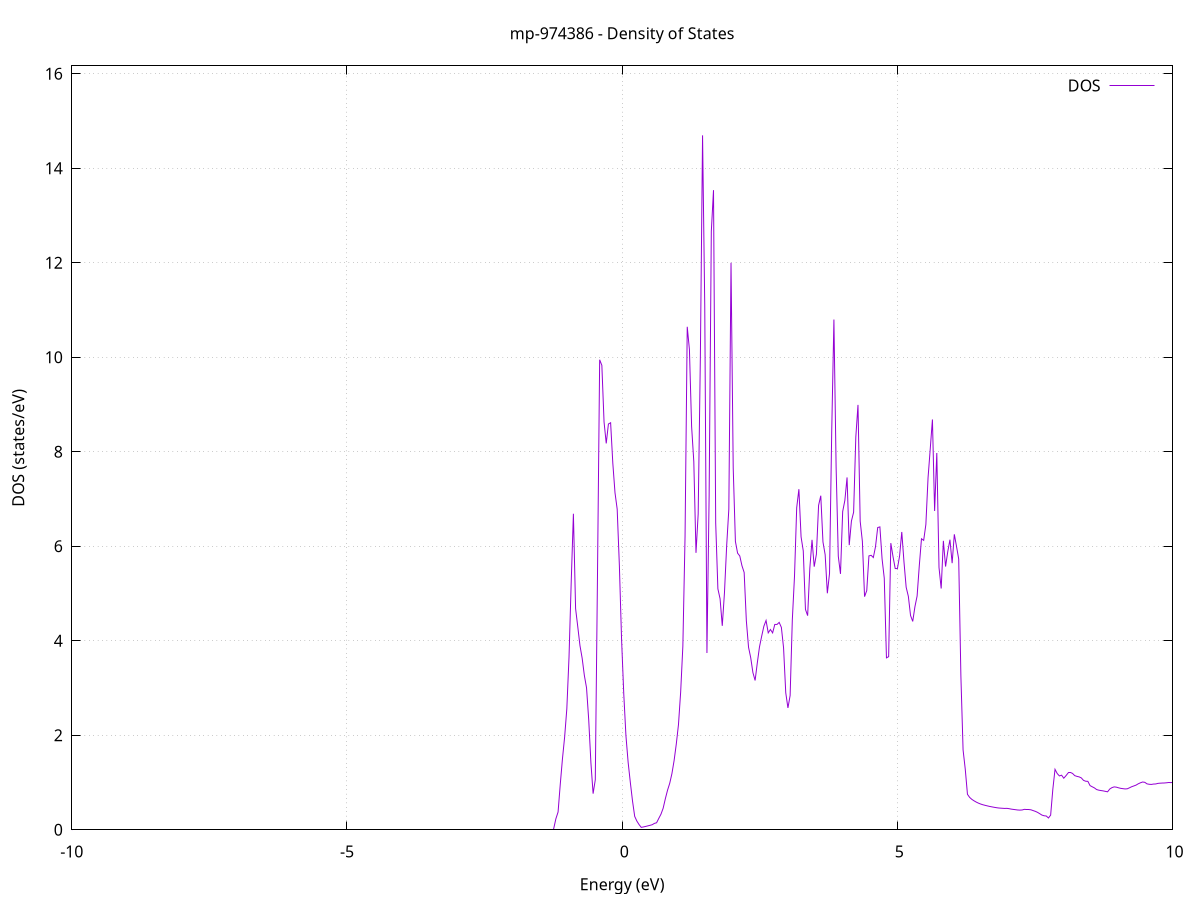set title 'mp-974386 - Density of States'
set xlabel 'Energy (eV)'
set ylabel 'DOS (states/eV)'
set grid
set xrange [-10:10]
set yrange [0:16.167]
set xzeroaxis lt -1
set terminal png size 800,600
set output 'mp-974386_dos_gnuplot.png'
plot '-' using 1:2 with lines title 'DOS'
-44.920500 0.000000
-44.880700 0.000000
-44.840900 0.000000
-44.801100 0.000000
-44.761300 0.000000
-44.721600 0.000000
-44.681800 0.000000
-44.642000 0.000000
-44.602200 0.000000
-44.562500 0.000000
-44.522700 0.000000
-44.482900 0.000000
-44.443100 0.000000
-44.403300 0.000000
-44.363600 0.000000
-44.323800 0.000000
-44.284000 0.000000
-44.244200 0.000000
-44.204400 0.000000
-44.164700 0.000000
-44.124900 0.000000
-44.085100 0.000000
-44.045300 0.000000
-44.005600 0.000000
-43.965800 0.000000
-43.926000 0.000000
-43.886200 0.000000
-43.846400 0.000000
-43.806700 0.000000
-43.766900 0.000000
-43.727100 0.000000
-43.687300 0.000000
-43.647500 0.000000
-43.607800 0.000000
-43.568000 0.000000
-43.528200 0.000000
-43.488400 0.000000
-43.448700 0.000000
-43.408900 0.000000
-43.369100 0.000000
-43.329300 0.000000
-43.289500 0.000000
-43.249800 0.000000
-43.210000 0.000000
-43.170200 0.000000
-43.130400 0.000000
-43.090600 0.000000
-43.050900 0.000000
-43.011100 0.000000
-42.971300 0.000000
-42.931500 0.000000
-42.891800 0.000000
-42.852000 0.000000
-42.812200 0.000000
-42.772400 0.000000
-42.732600 0.000000
-42.692900 0.000000
-42.653100 0.000000
-42.613300 0.000000
-42.573500 0.000000
-42.533800 0.000000
-42.494000 0.000000
-42.454200 0.000000
-42.414400 0.000000
-42.374600 0.000000
-42.334900 0.000000
-42.295100 0.000000
-42.255300 0.000000
-42.215500 0.000000
-42.175700 0.000000
-42.136000 0.000000
-42.096200 0.000000
-42.056400 0.000000
-42.016600 0.000000
-41.976900 0.000000
-41.937100 0.000000
-41.897300 0.000000
-41.857500 0.000000
-41.817700 0.000000
-41.778000 0.000000
-41.738200 0.000000
-41.698400 0.000000
-41.658600 0.000000
-41.618800 0.000000
-41.579100 0.000000
-41.539300 0.000000
-41.499500 0.000000
-41.459700 0.000000
-41.420000 0.000000
-41.380200 0.000000
-41.340400 0.000000
-41.300600 10.242200
-41.260800 17.376400
-41.221100 43.925100
-41.181300 47.151500
-41.141500 17.644000
-41.101700 3.565800
-41.061900 0.000000
-41.022200 0.000000
-40.982400 0.000000
-40.942600 0.000000
-40.902800 5.273400
-40.863100 14.319100
-40.823300 34.829600
-40.783500 27.771200
-40.743700 48.027100
-40.703900 42.790700
-40.664200 47.592200
-40.624400 47.154600
-40.584600 0.000000
-40.544800 0.000000
-40.505100 0.000000
-40.465300 0.000000
-40.425500 0.000000
-40.385700 0.000000
-40.345900 0.000000
-40.306200 0.000000
-40.266400 0.000000
-40.226600 0.000000
-40.186800 0.000000
-40.147000 0.000000
-40.107300 0.000000
-40.067500 0.000000
-40.027700 0.000000
-39.987900 0.000000
-39.948200 0.000000
-39.908400 0.000000
-39.868600 0.000000
-39.828800 0.000000
-39.789000 0.000000
-39.749300 0.000000
-39.709500 0.000000
-39.669700 0.000000
-39.629900 0.000000
-39.590100 0.000000
-39.550400 0.000000
-39.510600 0.000000
-39.470800 0.000000
-39.431000 0.000000
-39.391300 0.000000
-39.351500 0.000000
-39.311700 0.000000
-39.271900 0.000000
-39.232100 0.000000
-39.192400 0.000000
-39.152600 0.000000
-39.112800 0.000000
-39.073000 0.000000
-39.033200 0.000000
-38.993500 0.000000
-38.953700 0.000000
-38.913900 0.000000
-38.874100 0.000000
-38.834400 0.000000
-38.794600 0.000000
-38.754800 0.000000
-38.715000 0.000000
-38.675200 0.000000
-38.635500 0.000000
-38.595700 0.000000
-38.555900 0.000000
-38.516100 0.000000
-38.476400 0.000000
-38.436600 0.000000
-38.396800 0.000000
-38.357000 0.000000
-38.317200 0.000000
-38.277500 0.000000
-38.237700 0.000000
-38.197900 0.000000
-38.158100 0.000000
-38.118300 0.000000
-38.078600 0.000000
-38.038800 0.000000
-37.999000 0.000000
-37.959200 0.000000
-37.919500 0.000000
-37.879700 0.000000
-37.839900 0.000000
-37.800100 0.000000
-37.760300 0.000000
-37.720600 0.000000
-37.680800 0.000000
-37.641000 0.000000
-37.601200 0.000000
-37.561400 0.000000
-37.521700 0.000000
-37.481900 0.000000
-37.442100 0.000000
-37.402300 0.000000
-37.362600 0.000000
-37.322800 0.000000
-37.283000 0.000000
-37.243200 0.000000
-37.203400 0.000000
-37.163700 0.000000
-37.123900 0.000000
-37.084100 0.000000
-37.044300 0.000000
-37.004600 0.000000
-36.964800 0.000000
-36.925000 0.000000
-36.885200 0.000000
-36.845400 0.000000
-36.805700 0.000000
-36.765900 0.000000
-36.726100 0.000000
-36.686300 0.000000
-36.646500 0.000000
-36.606800 0.000000
-36.567000 0.000000
-36.527200 0.000000
-36.487400 0.000000
-36.447700 0.000000
-36.407900 0.000000
-36.368100 0.000000
-36.328300 0.000000
-36.288500 0.000000
-36.248800 0.000000
-36.209000 0.000000
-36.169200 0.000000
-36.129400 0.000000
-36.089600 0.000000
-36.049900 0.000000
-36.010100 0.000000
-35.970300 0.000000
-35.930500 0.000000
-35.890800 0.000000
-35.851000 0.000000
-35.811200 0.000000
-35.771400 0.000000
-35.731600 0.000000
-35.691900 0.000000
-35.652100 0.000000
-35.612300 0.000000
-35.572500 0.000000
-35.532700 0.000000
-35.493000 0.000000
-35.453200 0.000000
-35.413400 0.000000
-35.373600 0.000000
-35.333900 0.000000
-35.294100 0.000000
-35.254300 0.000000
-35.214500 0.000000
-35.174700 0.000000
-35.135000 0.000000
-35.095200 0.000000
-35.055400 0.000000
-35.015600 0.000000
-34.975900 0.000000
-34.936100 0.000000
-34.896300 0.000000
-34.856500 0.000000
-34.816700 0.000000
-34.777000 0.000000
-34.737200 0.000000
-34.697400 0.000000
-34.657600 0.000000
-34.617800 0.000000
-34.578100 0.000000
-34.538300 0.000000
-34.498500 0.000000
-34.458700 0.000000
-34.419000 0.000000
-34.379200 0.000000
-34.339400 0.000000
-34.299600 0.000000
-34.259800 0.000000
-34.220100 0.000000
-34.180300 0.000000
-34.140500 0.000000
-34.100700 0.000000
-34.060900 0.000000
-34.021200 0.000000
-33.981400 0.000000
-33.941600 0.000000
-33.901800 0.000000
-33.862100 0.000000
-33.822300 0.000000
-33.782500 0.000000
-33.742700 0.000000
-33.702900 0.000000
-33.663200 0.000000
-33.623400 0.000000
-33.583600 0.000000
-33.543800 0.000000
-33.504000 0.000000
-33.464300 0.000000
-33.424500 0.000000
-33.384700 0.000000
-33.344900 0.000000
-33.305200 0.000000
-33.265400 0.000000
-33.225600 0.000000
-33.185800 0.000000
-33.146000 0.000000
-33.106300 0.000000
-33.066500 0.000000
-33.026700 0.000000
-32.986900 0.000000
-32.947200 0.000000
-32.907400 0.000000
-32.867600 0.000000
-32.827800 0.000000
-32.788000 0.000000
-32.748300 0.000000
-32.708500 0.000000
-32.668700 0.000000
-32.628900 0.000000
-32.589100 0.000000
-32.549400 0.000000
-32.509600 0.000000
-32.469800 0.000000
-32.430000 0.000000
-32.390300 0.000000
-32.350500 0.000000
-32.310700 0.000000
-32.270900 0.000000
-32.231100 0.000000
-32.191400 0.000000
-32.151600 0.000000
-32.111800 0.000000
-32.072000 0.000000
-32.032200 0.000000
-31.992500 0.000000
-31.952700 0.000000
-31.912900 0.000000
-31.873100 0.000000
-31.833400 0.000000
-31.793600 0.000000
-31.753800 0.000000
-31.714000 0.000000
-31.674200 0.000000
-31.634500 0.000000
-31.594700 0.000000
-31.554900 0.000000
-31.515100 0.000000
-31.475400 0.000000
-31.435600 0.000000
-31.395800 0.000000
-31.356000 0.000000
-31.316200 0.000000
-31.276500 0.000000
-31.236700 0.000000
-31.196900 0.000000
-31.157100 0.000000
-31.117300 0.000000
-31.077600 0.000000
-31.037800 0.000000
-30.998000 0.000000
-30.958200 0.000000
-30.918500 0.000000
-30.878700 0.000000
-30.838900 0.000000
-30.799100 0.000000
-30.759300 0.000000
-30.719600 0.000000
-30.679800 0.000000
-30.640000 0.000000
-30.600200 0.000000
-30.560400 0.000000
-30.520700 0.000000
-30.480900 0.000000
-30.441100 0.000000
-30.401300 0.000000
-30.361600 0.000000
-30.321800 0.000000
-30.282000 0.000000
-30.242200 0.000000
-30.202400 0.000000
-30.162700 0.000000
-30.122900 0.000000
-30.083100 0.000000
-30.043300 0.000000
-30.003500 0.000000
-29.963800 0.000000
-29.924000 0.000000
-29.884200 0.000000
-29.844400 0.000000
-29.804700 0.000000
-29.764900 0.000000
-29.725100 0.000000
-29.685300 0.000000
-29.645500 0.000000
-29.605800 0.000000
-29.566000 0.000000
-29.526200 0.000000
-29.486400 0.000000
-29.446700 0.000000
-29.406900 0.000000
-29.367100 0.000000
-29.327300 0.000000
-29.287500 0.000000
-29.247800 0.000000
-29.208000 0.000000
-29.168200 0.000000
-29.128400 0.000000
-29.088600 0.000000
-29.048900 0.000000
-29.009100 0.000000
-28.969300 0.000000
-28.929500 0.000000
-28.889800 0.000000
-28.850000 0.000000
-28.810200 0.000000
-28.770400 0.000000
-28.730600 0.000000
-28.690900 0.000000
-28.651100 0.000000
-28.611300 0.000000
-28.571500 0.000000
-28.531700 0.000000
-28.492000 0.000000
-28.452200 0.000000
-28.412400 0.000000
-28.372600 0.000000
-28.332900 0.000000
-28.293100 0.000000
-28.253300 0.000000
-28.213500 0.000000
-28.173700 0.000000
-28.134000 0.000000
-28.094200 0.000000
-28.054400 0.000000
-28.014600 0.000000
-27.974800 0.000000
-27.935100 0.000000
-27.895300 0.000000
-27.855500 0.000000
-27.815700 0.000000
-27.776000 0.000000
-27.736200 0.000000
-27.696400 0.000000
-27.656600 0.000000
-27.616800 0.000000
-27.577100 0.000000
-27.537300 0.000000
-27.497500 0.000000
-27.457700 0.000000
-27.418000 0.000000
-27.378200 0.000000
-27.338400 0.000000
-27.298600 0.000000
-27.258800 0.000000
-27.219100 0.000000
-27.179300 0.000000
-27.139500 0.000000
-27.099700 0.000000
-27.059900 0.000000
-27.020200 0.000000
-26.980400 0.000000
-26.940600 0.000000
-26.900800 0.000000
-26.861100 0.000000
-26.821300 0.000000
-26.781500 0.000000
-26.741700 0.000000
-26.701900 0.000000
-26.662200 0.000000
-26.622400 0.000000
-26.582600 0.000000
-26.542800 0.000000
-26.503000 0.000000
-26.463300 0.000000
-26.423500 0.000000
-26.383700 0.000000
-26.343900 0.000000
-26.304200 0.000000
-26.264400 0.000000
-26.224600 0.000000
-26.184800 0.000000
-26.145000 0.000000
-26.105300 0.000000
-26.065500 0.000000
-26.025700 0.000000
-25.985900 0.000000
-25.946100 0.000000
-25.906400 0.000000
-25.866600 0.000000
-25.826800 0.000000
-25.787000 0.000000
-25.747300 0.000000
-25.707500 0.000000
-25.667700 0.000000
-25.627900 0.000000
-25.588100 0.000000
-25.548400 0.000000
-25.508600 0.000000
-25.468800 0.000000
-25.429000 0.000000
-25.389300 0.000000
-25.349500 0.000000
-25.309700 0.000000
-25.269900 0.000000
-25.230100 0.000000
-25.190400 0.000000
-25.150600 0.000000
-25.110800 0.000000
-25.071000 0.000000
-25.031200 0.000000
-24.991500 0.000000
-24.951700 0.000000
-24.911900 0.000000
-24.872100 0.000000
-24.832400 0.000000
-24.792600 0.000000
-24.752800 0.000000
-24.713000 0.000000
-24.673200 0.000000
-24.633500 0.000000
-24.593700 0.000000
-24.553900 0.000000
-24.514100 0.000000
-24.474300 0.000000
-24.434600 0.000000
-24.394800 0.000000
-24.355000 0.000000
-24.315200 0.000000
-24.275500 0.000000
-24.235700 0.000000
-24.195900 0.000000
-24.156100 0.000000
-24.116300 0.000000
-24.076600 0.000000
-24.036800 0.000000
-23.997000 0.000000
-23.957200 0.000000
-23.917500 0.000000
-23.877700 0.000000
-23.837900 0.000000
-23.798100 0.000000
-23.758300 0.000000
-23.718600 0.000000
-23.678800 0.000000
-23.639000 0.000000
-23.599200 0.000000
-23.559400 0.000000
-23.519700 0.000000
-23.479900 0.000000
-23.440100 0.000000
-23.400300 0.000000
-23.360600 0.000000
-23.320800 0.000000
-23.281000 0.000000
-23.241200 0.000000
-23.201400 0.000000
-23.161700 0.000000
-23.121900 0.000000
-23.082100 0.000000
-23.042300 0.000000
-23.002500 0.000000
-22.962800 0.000000
-22.923000 0.000000
-22.883200 0.000000
-22.843400 0.000000
-22.803700 0.000000
-22.763900 0.000000
-22.724100 0.000000
-22.684300 0.000000
-22.644500 0.000000
-22.604800 0.000000
-22.565000 0.000000
-22.525200 0.000000
-22.485400 0.000000
-22.445600 0.000000
-22.405900 0.000000
-22.366100 0.000000
-22.326300 0.000000
-22.286500 0.000000
-22.246800 0.000000
-22.207000 0.000000
-22.167200 0.000000
-22.127400 0.000000
-22.087600 0.000000
-22.047900 0.000000
-22.008100 0.000000
-21.968300 0.000000
-21.928500 0.000000
-21.888800 0.000000
-21.849000 0.000000
-21.809200 0.000000
-21.769400 0.000000
-21.729600 0.000000
-21.689900 0.000000
-21.650100 0.000000
-21.610300 0.000000
-21.570500 0.000000
-21.530700 0.000000
-21.491000 0.000000
-21.451200 0.000000
-21.411400 0.000000
-21.371600 0.000000
-21.331900 0.000000
-21.292100 0.000000
-21.252300 0.000000
-21.212500 0.000000
-21.172700 0.000000
-21.133000 0.000000
-21.093200 0.000000
-21.053400 0.000000
-21.013600 0.000000
-20.973800 0.000000
-20.934100 0.000000
-20.894300 0.000000
-20.854500 0.000000
-20.814700 0.000000
-20.775000 0.000000
-20.735200 0.000000
-20.695400 0.000000
-20.655600 0.000000
-20.615800 0.000000
-20.576100 0.000000
-20.536300 0.000000
-20.496500 0.000000
-20.456700 0.000000
-20.416900 0.000000
-20.377200 0.000000
-20.337400 0.000000
-20.297600 0.000000
-20.257800 0.000000
-20.218100 0.000000
-20.178300 0.000000
-20.138500 0.000000
-20.098700 0.000000
-20.058900 0.000000
-20.019200 0.000000
-19.979400 0.000000
-19.939600 0.000000
-19.899800 0.000000
-19.860100 0.000000
-19.820300 0.000000
-19.780500 0.000000
-19.740700 0.000000
-19.700900 0.000000
-19.661200 0.000000
-19.621400 0.000000
-19.581600 0.000000
-19.541800 0.000000
-19.502000 0.000000
-19.462300 0.000000
-19.422500 0.000000
-19.382700 0.000000
-19.342900 0.000000
-19.303200 0.000000
-19.263400 0.000000
-19.223600 0.000000
-19.183800 0.000000
-19.144000 0.000000
-19.104300 0.000000
-19.064500 0.000000
-19.024700 0.000000
-18.984900 0.000000
-18.945100 0.000000
-18.905400 0.000000
-18.865600 0.000000
-18.825800 0.000000
-18.786000 0.000000
-18.746300 0.000000
-18.706500 0.000000
-18.666700 0.000000
-18.626900 0.000000
-18.587100 0.000000
-18.547400 0.000000
-18.507600 0.000000
-18.467800 0.000000
-18.428000 0.000000
-18.388200 0.000000
-18.348500 0.000000
-18.308700 0.000000
-18.268900 0.000000
-18.229100 0.000000
-18.189400 0.000000
-18.149600 0.000000
-18.109800 0.000000
-18.070000 0.000000
-18.030200 0.000000
-17.990500 0.000000
-17.950700 0.000000
-17.910900 0.000000
-17.871100 0.000000
-17.831400 0.000000
-17.791600 0.000000
-17.751800 0.000000
-17.712000 0.000000
-17.672200 0.000000
-17.632500 0.000000
-17.592700 67.510000
-17.552900 0.000000
-17.513100 0.000000
-17.473300 0.000000
-17.433600 0.000000
-17.393800 0.000000
-17.354000 0.000000
-17.314200 0.000000
-17.274500 0.000000
-17.234700 0.000000
-17.194900 0.000000
-17.155100 0.000000
-17.115300 0.000000
-17.075600 0.000000
-17.035800 0.000000
-16.996000 0.000000
-16.956200 0.000000
-16.916400 0.000000
-16.876700 0.000000
-16.836900 0.000000
-16.797100 0.000000
-16.757300 0.000000
-16.717600 0.000000
-16.677800 0.000000
-16.638000 0.000000
-16.598200 0.000000
-16.558400 0.000000
-16.518700 0.000000
-16.478900 0.000000
-16.439100 0.000000
-16.399300 0.000000
-16.359600 0.000000
-16.319800 0.000000
-16.280000 0.000000
-16.240200 0.000000
-16.200400 0.000000
-16.160700 0.000000
-16.120900 0.000000
-16.081100 0.000000
-16.041300 0.000000
-16.001500 0.000000
-15.961800 0.000000
-15.922000 0.000000
-15.882200 0.000000
-15.842400 0.000000
-15.802700 0.000000
-15.762900 0.000000
-15.723100 0.000000
-15.683300 0.000000
-15.643500 0.000000
-15.603800 0.000000
-15.564000 0.000000
-15.524200 0.000000
-15.484400 0.000000
-15.444600 0.000000
-15.404900 0.000000
-15.365100 0.000000
-15.325300 0.000000
-15.285500 0.000000
-15.245800 0.000000
-15.206000 0.000000
-15.166200 0.000000
-15.126400 0.000000
-15.086600 0.000000
-15.046900 0.000000
-15.007100 0.000000
-14.967300 0.000000
-14.927500 0.000000
-14.887700 0.000000
-14.848000 0.000000
-14.808200 0.000000
-14.768400 0.000000
-14.728600 0.000000
-14.688900 0.000000
-14.649100 0.000000
-14.609300 0.000000
-14.569500 0.000000
-14.529700 0.000000
-14.490000 0.000000
-14.450200 0.000000
-14.410400 0.000000
-14.370600 0.000000
-14.330900 0.000000
-14.291100 0.000000
-14.251300 0.000000
-14.211500 0.000000
-14.171700 0.000000
-14.132000 0.000000
-14.092200 0.000000
-14.052400 0.000000
-14.012600 0.000000
-13.972800 0.000000
-13.933100 0.000000
-13.893300 0.000000
-13.853500 0.000000
-13.813700 0.000000
-13.774000 0.000000
-13.734200 0.000000
-13.694400 0.000000
-13.654600 0.000000
-13.614800 0.000000
-13.575100 0.000000
-13.535300 0.000000
-13.495500 0.000000
-13.455700 0.000000
-13.415900 0.000000
-13.376200 0.000000
-13.336400 0.000000
-13.296600 0.000000
-13.256800 0.000000
-13.217100 0.000000
-13.177300 0.000000
-13.137500 0.000000
-13.097700 0.000000
-13.057900 0.000000
-13.018200 0.000000
-12.978400 0.000000
-12.938600 0.000000
-12.898800 0.000000
-12.859000 0.000000
-12.819300 0.000000
-12.779500 0.000000
-12.739700 0.000000
-12.699900 0.000000
-12.660200 0.000000
-12.620400 0.000000
-12.580600 0.000000
-12.540800 0.000000
-12.501000 0.000000
-12.461300 0.000000
-12.421500 0.000000
-12.381700 0.000000
-12.341900 0.000000
-12.302200 0.000000
-12.262400 0.000000
-12.222600 0.000000
-12.182800 0.000000
-12.143000 0.000000
-12.103300 0.000000
-12.063500 0.000000
-12.023700 0.000000
-11.983900 0.000000
-11.944100 0.000000
-11.904400 0.000000
-11.864600 0.000000
-11.824800 0.000000
-11.785000 0.000000
-11.745300 0.000000
-11.705500 0.000000
-11.665700 0.000000
-11.625900 0.000000
-11.586100 0.000000
-11.546400 0.000000
-11.506600 0.000000
-11.466800 0.000000
-11.427000 0.000000
-11.387200 0.000000
-11.347500 0.000000
-11.307700 0.000000
-11.267900 0.000000
-11.228100 0.000000
-11.188400 0.000000
-11.148600 0.000000
-11.108800 0.000000
-11.069000 0.000000
-11.029200 0.000000
-10.989500 0.000000
-10.949700 0.000000
-10.909900 0.000000
-10.870100 0.000000
-10.830400 0.000000
-10.790600 0.000000
-10.750800 0.000000
-10.711000 0.000000
-10.671200 0.000000
-10.631500 0.000000
-10.591700 0.000000
-10.551900 0.000000
-10.512100 0.000000
-10.472300 0.000000
-10.432600 0.000000
-10.392800 0.000000
-10.353000 0.000000
-10.313200 0.000000
-10.273500 0.000000
-10.233700 0.000000
-10.193900 0.000000
-10.154100 0.000000
-10.114300 0.000000
-10.074600 0.000000
-10.034800 0.000000
-9.995000 0.000000
-9.955200 0.000000
-9.915400 0.000000
-9.875700 0.000000
-9.835900 0.000000
-9.796100 0.000000
-9.756300 0.000000
-9.716600 0.000000
-9.676800 0.000000
-9.637000 0.000000
-9.597200 0.000000
-9.557400 0.000000
-9.517700 0.000000
-9.477900 0.000000
-9.438100 0.000000
-9.398300 0.000000
-9.358500 0.000000
-9.318800 0.000000
-9.279000 0.000000
-9.239200 0.000000
-9.199400 0.000000
-9.159700 0.000000
-9.119900 0.000000
-9.080100 0.000000
-9.040300 0.000000
-9.000500 0.000000
-8.960800 0.000000
-8.921000 0.000000
-8.881200 0.000000
-8.841400 0.000000
-8.801700 0.000000
-8.761900 0.000000
-8.722100 0.000000
-8.682300 0.000000
-8.642500 0.000000
-8.602800 0.000000
-8.563000 0.000000
-8.523200 0.000000
-8.483400 0.000000
-8.443600 0.000000
-8.403900 0.000000
-8.364100 0.000000
-8.324300 0.000000
-8.284500 0.000000
-8.244800 0.000000
-8.205000 0.000000
-8.165200 0.000000
-8.125400 0.000000
-8.085600 0.000000
-8.045900 0.000000
-8.006100 0.000000
-7.966300 0.000000
-7.926500 0.000000
-7.886700 0.000000
-7.847000 0.000000
-7.807200 0.000000
-7.767400 0.000000
-7.727600 0.000000
-7.687900 0.000000
-7.648100 0.000000
-7.608300 0.000000
-7.568500 0.000000
-7.528700 0.000000
-7.489000 0.000000
-7.449200 0.000000
-7.409400 0.000000
-7.369600 0.000000
-7.329800 0.000000
-7.290100 0.000000
-7.250300 0.000000
-7.210500 0.000000
-7.170700 0.000000
-7.131000 0.000000
-7.091200 0.000000
-7.051400 0.000000
-7.011600 0.000000
-6.971800 0.000000
-6.932100 0.000000
-6.892300 0.000000
-6.852500 0.000000
-6.812700 0.000000
-6.773000 0.000000
-6.733200 0.000000
-6.693400 0.000000
-6.653600 0.000000
-6.613800 0.000000
-6.574100 0.000000
-6.534300 0.000000
-6.494500 0.000000
-6.454700 0.000000
-6.414900 0.000000
-6.375200 0.000000
-6.335400 0.000000
-6.295600 0.000000
-6.255800 0.000000
-6.216100 0.000000
-6.176300 0.000000
-6.136500 0.000000
-6.096700 0.000000
-6.056900 0.000000
-6.017200 0.000000
-5.977400 0.000000
-5.937600 0.000000
-5.897800 0.000000
-5.858000 0.000000
-5.818300 0.000000
-5.778500 0.000000
-5.738700 0.000000
-5.698900 0.000000
-5.659200 0.000000
-5.619400 0.000000
-5.579600 0.000000
-5.539800 0.000000
-5.500000 0.000000
-5.460300 0.000000
-5.420500 0.000000
-5.380700 0.000000
-5.340900 0.000000
-5.301100 0.000000
-5.261400 0.000000
-5.221600 0.000000
-5.181800 0.000000
-5.142000 0.000000
-5.102300 0.000000
-5.062500 0.000000
-5.022700 0.000000
-4.982900 0.000000
-4.943100 0.000000
-4.903400 0.000000
-4.863600 0.000000
-4.823800 0.000000
-4.784000 0.000000
-4.744300 0.000000
-4.704500 0.000000
-4.664700 0.000000
-4.624900 0.000000
-4.585100 0.000000
-4.545400 0.000000
-4.505600 0.000000
-4.465800 0.000000
-4.426000 0.000000
-4.386200 0.000000
-4.346500 0.000000
-4.306700 0.000000
-4.266900 0.000000
-4.227100 0.000000
-4.187400 0.000000
-4.147600 0.000000
-4.107800 0.000000
-4.068000 0.000000
-4.028200 0.000000
-3.988500 0.000000
-3.948700 0.000000
-3.908900 0.000000
-3.869100 0.000000
-3.829300 0.000000
-3.789600 0.000000
-3.749800 0.000000
-3.710000 0.000000
-3.670200 0.000000
-3.630500 0.000000
-3.590700 0.000000
-3.550900 0.000000
-3.511100 0.000000
-3.471300 0.000000
-3.431600 0.000000
-3.391800 0.000000
-3.352000 0.000000
-3.312200 0.000000
-3.272500 0.000000
-3.232700 0.000000
-3.192900 0.000000
-3.153100 0.000000
-3.113300 0.000000
-3.073600 0.000000
-3.033800 0.000000
-2.994000 0.000000
-2.954200 0.000000
-2.914400 0.000000
-2.874700 0.000000
-2.834900 0.000000
-2.795100 0.000000
-2.755300 0.000000
-2.715600 0.000000
-2.675800 0.000000
-2.636000 0.000000
-2.596200 0.000000
-2.556400 0.000000
-2.516700 0.000000
-2.476900 0.000000
-2.437100 0.000000
-2.397300 0.000000
-2.357500 0.000000
-2.317800 0.000000
-2.278000 0.000000
-2.238200 0.000000
-2.198400 0.000000
-2.158700 0.000000
-2.118900 0.000000
-2.079100 0.000000
-2.039300 0.000000
-1.999500 0.000000
-1.959800 0.000000
-1.920000 0.000000
-1.880200 0.000000
-1.840400 0.000000
-1.800600 0.000000
-1.760900 0.000000
-1.721100 0.000000
-1.681300 0.000000
-1.641500 0.000000
-1.601800 0.000000
-1.562000 0.000000
-1.522200 0.000000
-1.482400 0.000000
-1.442600 0.000000
-1.402900 0.000000
-1.363100 0.000000
-1.323300 0.000000
-1.283500 0.000000
-1.243800 0.000000
-1.204000 0.233100
-1.164200 0.375400
-1.124400 0.963100
-1.084600 1.500800
-1.044900 1.963800
-1.005100 2.560600
-0.965300 3.656000
-0.925500 5.237700
-0.885700 6.688800
-0.846000 4.682100
-0.806200 4.295300
-0.766400 3.897800
-0.726600 3.630600
-0.686900 3.268100
-0.647100 3.004400
-0.607300 2.325400
-0.567500 1.417800
-0.527700 0.764600
-0.488000 1.058100
-0.448200 5.368600
-0.408400 9.947900
-0.368600 9.828900
-0.328800 8.631200
-0.289100 8.177200
-0.249300 8.588000
-0.209500 8.614400
-0.169700 7.759600
-0.130000 7.134700
-0.090200 6.786300
-0.050400 5.593300
-0.010600 4.035100
0.029200 2.882000
0.068900 1.990100
0.108700 1.429200
0.148500 1.004200
0.188300 0.610700
0.228100 0.283400
0.267800 0.183300
0.307600 0.109600
0.347400 0.050700
0.387200 0.060000
0.426900 0.070800
0.466700 0.082400
0.506500 0.094400
0.546300 0.107200
0.586100 0.135300
0.625800 0.148300
0.665600 0.240700
0.705400 0.329500
0.745200 0.456200
0.784900 0.656900
0.824700 0.837200
0.864500 0.983600
0.904300 1.187700
0.944100 1.465200
0.983800 1.813800
1.023600 2.226200
1.063400 2.917200
1.103200 3.886900
1.143000 6.210100
1.182700 10.645100
1.222500 10.162400
1.262300 8.533500
1.302100 7.790100
1.341800 5.860900
1.381600 6.685000
1.421400 10.021000
1.461200 14.696900
1.501000 11.088600
1.540700 3.742000
1.580500 7.061100
1.620300 12.665800
1.660100 13.537100
1.699900 6.491000
1.739600 5.100000
1.779400 4.889400
1.819200 4.316200
1.859000 5.013500
1.898700 6.002700
1.938500 6.784100
1.978300 11.999400
2.018100 7.659300
2.057900 6.103100
2.097600 5.854400
2.137400 5.794900
2.177200 5.587900
2.217000 5.445100
2.256700 4.425800
2.296500 3.863500
2.336300 3.641000
2.376100 3.326100
2.415900 3.159900
2.455600 3.528100
2.495400 3.869100
2.535200 4.096500
2.575000 4.307400
2.614800 4.429400
2.654500 4.167600
2.694300 4.238500
2.734100 4.167000
2.773900 4.345900
2.813600 4.345200
2.853400 4.388900
2.893200 4.282900
2.933000 3.852000
2.972800 2.899400
3.012500 2.578400
3.052300 2.841100
3.092100 4.442500
3.131900 5.367100
3.171700 6.816300
3.211400 7.207900
3.251200 6.199100
3.291000 5.902100
3.330800 4.664400
3.370500 4.531600
3.410300 5.534300
3.450100 6.136100
3.489900 5.568200
3.529700 5.832700
3.569400 6.866100
3.609200 7.070100
3.649000 6.091400
3.688800 5.820900
3.728600 5.005500
3.768300 5.426600
3.808100 8.430700
3.847900 10.798100
3.887700 7.681200
3.927400 5.788900
3.967200 5.415900
4.007000 6.734200
4.046800 6.970600
4.086600 7.456500
4.126300 6.024700
4.166100 6.533600
4.205900 6.720700
4.245700 8.309600
4.285400 8.992200
4.325200 6.530800
4.365000 6.104000
4.404800 4.933800
4.444600 5.062200
4.484300 5.796600
4.524100 5.808900
4.563900 5.761500
4.603700 5.992600
4.643500 6.396500
4.683200 6.410100
4.723000 5.733500
4.762800 5.323300
4.802600 3.638300
4.842300 3.663700
4.882100 6.066900
4.921900 5.779600
4.961700 5.529000
5.001500 5.526600
5.041200 5.795600
5.081000 6.303100
5.120800 5.671500
5.160600 5.133500
5.200400 4.939700
5.240100 4.535700
5.279900 4.409700
5.319700 4.719400
5.359500 4.947000
5.399200 5.587900
5.439000 6.158800
5.478800 6.125300
5.518600 6.459700
5.558400 7.450100
5.598100 8.058800
5.637900 8.683700
5.677700 6.746400
5.717500 7.974000
5.757300 5.553200
5.797000 5.105800
5.836800 6.114700
5.876600 5.570600
5.916400 5.886300
5.956100 6.139400
5.995900 5.642000
6.035700 6.253200
6.075500 5.997400
6.115300 5.729200
6.155000 3.252700
6.194800 1.690000
6.234600 1.280100
6.274400 0.750800
6.314100 0.685400
6.353900 0.643800
6.393700 0.613200
6.433500 0.586300
6.473300 0.564000
6.513000 0.545400
6.552800 0.530200
6.592600 0.518100
6.632400 0.506500
6.672200 0.495500
6.711900 0.486200
6.751700 0.477600
6.791500 0.469300
6.831300 0.462200
6.871000 0.458200
6.910800 0.454900
6.950600 0.451800
6.990400 0.453700
7.030200 0.446700
7.069900 0.437400
7.109700 0.430900
7.149500 0.424700
7.189300 0.418300
7.229100 0.416200
7.268800 0.419300
7.308600 0.432300
7.348400 0.427100
7.388200 0.427100
7.427900 0.422600
7.467700 0.406100
7.507500 0.390000
7.547300 0.369000
7.587100 0.340800
7.626800 0.311400
7.666600 0.296600
7.706400 0.291600
7.746200 0.249700
7.786000 0.310300
7.825700 0.857000
7.865500 1.279200
7.905300 1.190400
7.945100 1.139600
7.984800 1.154900
8.024600 1.091300
8.064400 1.144300
8.104200 1.205600
8.144000 1.205600
8.183700 1.192700
8.223500 1.145900
8.263300 1.130400
8.303100 1.119600
8.342800 1.098100
8.382600 1.046500
8.422400 1.027300
8.462200 1.025000
8.502000 0.935000
8.541700 0.910000
8.581500 0.886100
8.621300 0.851200
8.661100 0.838100
8.700900 0.830000
8.740600 0.822800
8.780400 0.812900
8.820200 0.803500
8.860000 0.862300
8.899700 0.891800
8.939500 0.907700
8.979300 0.902100
9.019100 0.888200
9.058900 0.877000
9.098600 0.870200
9.138400 0.864200
9.178200 0.867300
9.218000 0.888400
9.257800 0.911000
9.297500 0.927600
9.337300 0.945100
9.377100 0.972700
9.416900 0.994100
9.456600 1.011000
9.496400 1.004500
9.536200 0.972000
9.576000 0.962700
9.615800 0.959800
9.655500 0.967700
9.695300 0.969500
9.735100 0.981900
9.774900 0.986200
9.814600 0.988900
9.854400 0.990500
9.894200 0.995000
9.934000 1.000700
9.973800 0.997600
10.013500 1.006100
10.053300 1.035400
10.093100 1.042600
10.132900 1.062300
10.172700 1.115800
10.212400 1.192200
10.252200 1.201000
10.292000 1.205300
10.331800 1.212700
10.371500 1.223500
10.411300 1.215500
10.451100 1.176600
10.490900 1.179200
10.530700 1.188300
10.570400 1.195700
10.610200 1.210200
10.650000 1.208900
10.689800 1.218200
10.729600 1.220300
10.769300 1.212600
10.809100 1.202400
10.848900 1.182800
10.888700 1.171200
10.928400 1.161000
10.968200 1.149500
11.008000 1.137800
11.047800 1.128200
11.087600 1.119800
11.127300 1.113100
11.167100 1.108500
11.206900 1.104800
11.246700 1.102200
11.286500 1.097000
11.326200 1.090300
11.366000 1.083400
11.405800 1.081200
11.445600 1.081500
11.485300 1.067100
11.525100 1.063500
11.564900 1.055900
11.604700 1.048300
11.644500 1.042600
11.684200 1.036900
11.724000 1.028000
11.763800 1.019800
11.803600 1.012200
11.843300 1.005900
11.883100 0.999500
11.922900 0.990300
11.962700 0.981700
12.002500 0.974600
12.042200 0.968100
12.082000 0.963400
12.121800 0.959200
12.161600 0.955200
12.201400 0.951600
12.241100 0.947800
12.280900 0.943600
12.320700 0.940400
12.360500 0.939100
12.400200 0.954000
12.440000 0.934900
12.479800 0.903900
12.519600 0.872600
12.559400 0.847700
12.599100 0.820400
12.638900 0.787900
12.678700 0.759700
12.718500 0.739400
12.758300 0.719600
12.798000 0.701500
12.837800 0.688300
12.877600 0.677800
12.917400 0.668200
12.957100 0.663000
12.996900 0.655100
13.036700 0.645000
13.076500 0.633700
13.116300 0.623100
13.156000 0.614700
13.195800 0.611100
13.235600 0.613000
13.275400 0.621900
13.315200 0.636100
13.354900 0.659000
13.394700 0.696000
13.434500 0.692200
13.474300 0.693200
13.514000 0.697400
13.553800 0.681000
13.593600 0.676900
13.633400 0.673100
13.673200 0.675100
13.712900 0.679800
13.752700 0.644600
13.792500 0.632800
13.832300 0.626000
13.872000 0.599800
13.911800 0.586900
13.951600 0.579300
13.991400 0.573100
14.031200 0.568200
14.070900 0.564300
14.110700 0.567900
14.150500 0.567200
14.190300 0.561500
14.230100 0.554100
14.269800 0.562300
14.309600 0.570600
14.349400 0.562000
14.389200 0.560400
14.428900 0.561800
14.468700 0.562700
14.508500 0.562400
14.548300 0.560300
14.588100 0.557600
14.627800 0.555200
14.667600 0.545100
14.707400 0.523900
14.747200 0.510900
14.787000 0.497800
14.826700 0.486900
14.866500 0.479200
14.906300 0.474900
14.946100 0.474200
14.985800 0.476800
15.025600 0.484700
15.065400 0.493000
15.105200 0.501000
15.145000 0.508900
15.184700 0.519700
15.224500 0.532300
15.264300 0.546200
15.304100 0.568500
15.343900 0.593600
15.383600 0.619200
15.423400 0.644800
15.463200 0.669900
15.503000 0.693800
15.542700 0.716500
15.582500 0.744200
15.622300 0.772600
15.662100 0.808500
15.701900 0.850000
15.741600 0.888000
15.781400 0.917800
15.821200 0.941100
15.861000 0.958700
15.900700 0.976500
15.940500 0.975400
15.980300 0.972300
16.020100 0.971100
16.059900 0.965300
16.099600 0.981900
16.139400 1.007900
16.179200 0.988600
16.219000 1.027500
16.258800 1.031300
16.298500 0.997000
16.338300 0.772700
16.378100 0.733900
16.417900 0.711100
16.457600 0.699800
16.497400 0.704200
16.537200 0.727200
16.577000 0.754000
16.616800 0.794100
16.656500 0.851200
16.696300 0.915700
16.736100 0.964100
16.775900 1.034200
16.815700 1.116000
16.855400 1.202600
16.895200 1.281400
16.935000 1.257600
16.974800 1.235100
17.014500 1.212400
17.054300 1.175600
17.094100 1.135600
17.133900 1.105400
17.173700 1.082800
17.213400 1.057600
17.253200 1.079500
17.293000 1.096900
17.332800 1.036300
17.372500 0.997500
17.412300 0.989600
17.452100 0.981000
17.491900 0.950500
17.531700 0.919300
17.571400 0.887900
17.611200 0.856900
17.651000 0.836400
17.690800 0.823500
17.730600 0.839800
17.770300 0.861300
17.810100 0.898300
17.849900 0.956200
17.889700 1.021300
17.929400 1.131000
17.969200 1.134100
18.009000 1.193800
18.048800 1.321300
18.088600 1.400800
18.128300 1.472400
18.168100 1.547000
18.207900 1.607700
18.247700 1.684200
18.287500 1.758000
18.327200 1.827300
18.367000 1.851000
18.406800 1.788200
18.446600 1.667200
18.486300 1.602900
18.526100 1.548800
18.565900 1.518600
18.605700 1.506100
18.645500 1.437900
18.685200 1.453900
18.725000 1.554000
18.764800 1.611700
18.804600 1.666200
18.844400 1.709700
18.884100 1.728800
18.923900 1.717500
18.963700 1.762200
19.003500 1.776400
19.043200 1.824300
19.083000 1.940400
19.122800 2.065500
19.162600 2.190000
19.202400 2.243700
19.242100 2.277300
19.281900 2.245900
19.321700 2.136800
19.361500 2.096800
19.401200 2.108500
19.441000 2.159300
19.480800 2.033700
19.520600 2.079800
19.560400 2.000900
19.600100 1.860500
19.639900 1.773300
19.679700 1.786000
19.719500 1.719900
19.759300 1.739200
19.799000 1.916700
19.838800 1.792900
19.878600 1.883300
19.918400 1.926600
19.958100 1.958400
19.997900 1.972600
20.037700 1.977300
20.077500 1.987200
20.117300 1.945500
20.157000 1.877500
20.196800 1.785800
20.236600 1.711300
20.276400 1.727600
20.316200 1.830500
20.355900 1.922700
20.395700 2.091000
20.435500 2.211900
20.475300 2.292700
20.515000 2.470500
20.554800 2.668700
20.594600 3.409100
20.634400 3.687100
20.674200 3.554700
20.713900 3.460300
20.753700 3.024000
20.793500 2.750600
20.833300 2.927600
20.873100 3.144900
20.912800 3.506700
20.952600 3.719300
20.992400 4.172400
21.032200 4.932900
21.071900 4.366300
21.111700 3.606900
21.151500 3.418100
21.191300 3.157200
21.231100 2.997000
21.270800 2.910000
21.310600 2.757300
21.350400 2.551600
21.390200 2.444200
21.429900 2.330500
21.469700 2.205800
21.509500 1.860900
21.549300 1.717900
21.589100 1.669100
21.628800 1.623000
21.668600 1.574800
21.708400 1.511600
21.748200 1.467300
21.788000 1.432000
21.827700 1.397200
21.867500 1.370700
21.907300 1.344900
21.947100 1.322900
21.986800 1.303700
22.026600 1.288800
22.066400 1.284000
22.106200 1.277200
22.146000 1.255500
22.185700 1.258200
22.225500 1.282800
22.265300 1.291800
22.305100 1.286500
22.344900 1.280500
22.384600 1.279100
22.424400 1.315100
22.464200 1.291500
22.504000 1.284800
22.543700 1.301500
22.583500 1.324400
22.623300 1.302400
22.663100 1.292900
22.702900 1.298400
22.742600 1.302200
22.782400 1.298500
22.822200 1.315200
22.862000 1.360700
22.901700 1.468200
22.941500 1.486600
22.981300 1.506300
23.021100 1.512800
23.060900 1.505500
23.100600 1.480600
23.140400 1.460900
23.180200 1.523000
23.220000 1.512600
23.259800 1.476900
23.299500 1.464600
23.339300 1.452400
23.379100 1.453200
23.418900 1.450300
23.458600 1.524600
23.498400 1.551400
23.538200 1.525700
23.578000 1.537000
23.617800 1.530800
23.657500 1.486100
23.697300 1.413400
23.737100 1.409800
23.776900 1.406200
23.816700 1.412600
23.856400 1.424400
23.896200 1.454300
23.936000 1.482200
23.975800 1.532100
24.015500 1.579100
24.055300 1.695900
24.095100 1.771500
24.134900 1.842300
24.174700 1.899500
24.214400 2.020700
24.254200 2.173400
24.294000 2.235100
24.333800 2.127000
24.373600 2.014500
24.413300 1.894700
24.453100 1.909200
24.492900 1.946800
24.532700 2.047600
24.572400 2.300500
24.612200 2.977300
24.652000 2.943600
24.691800 2.774200
24.731600 2.869700
24.771300 2.915800
24.811100 2.989400
24.850900 2.936000
24.890700 2.778400
24.930400 2.470700
24.970200 2.309400
25.010000 2.027800
25.049800 1.900900
25.089600 1.858200
25.129300 1.875900
25.169100 1.944100
25.208900 1.880800
25.248700 1.863800
25.288500 1.894800
25.328200 1.931200
25.368000 1.999500
25.407800 2.068600
25.447600 2.176600
25.487300 2.443600
25.527100 2.772500
25.566900 2.763400
25.606700 2.840300
25.646500 2.832800
25.686200 2.791600
25.726000 2.839700
25.765800 2.244700
25.805600 2.105500
25.845400 1.662300
25.885100 1.883400
25.924900 1.943300
25.964700 2.019800
26.004500 1.972100
26.044200 1.637300
26.084000 1.415600
26.123800 1.395600
26.163600 1.624400
26.203400 1.881600
26.243100 1.986000
26.282900 2.150700
26.322700 2.279100
26.362500 2.087900
26.402300 2.183100
26.442000 2.315800
26.481800 2.514200
26.521600 2.604600
26.561400 2.629500
26.601100 2.782000
26.640900 3.070600
26.680700 2.903000
26.720500 2.766500
26.760300 2.576200
26.800000 2.524800
26.839800 2.518700
26.879600 2.655200
26.919400 2.619900
26.959100 2.563000
26.998900 2.628800
27.038700 2.490400
27.078500 2.129300
27.118300 1.982100
27.158000 1.857100
27.197800 1.772900
27.237600 1.790500
27.277400 1.806800
27.317200 1.805200
27.356900 1.831000
27.396700 1.843900
27.436500 1.829700
27.476300 1.800400
27.516000 1.764600
27.555800 1.708300
27.595600 1.657000
27.635400 1.628900
27.675200 1.631300
27.714900 1.554100
27.754700 1.561000
27.794500 1.633100
27.834300 1.712200
27.874100 2.165800
27.913800 1.762300
27.953600 1.634400
27.993400 1.545200
28.033200 1.588500
28.072900 1.638500
28.112700 1.677800
28.152500 1.713300
28.192300 1.741800
28.232100 1.792600
28.271800 1.863500
28.311600 2.127000
28.351400 2.288400
28.391200 2.334400
28.431000 2.255200
28.470700 2.105300
28.510500 2.094200
28.550300 2.126200
28.590100 2.148900
28.629800 2.216100
28.669600 2.205300
28.709400 2.222500
28.749200 2.250300
28.789000 2.294300
28.828700 2.488500
28.868500 2.591300
28.908300 2.678700
28.948100 2.689000
28.987800 2.684500
29.027600 2.729800
29.067400 2.928700
29.107200 2.702500
29.147000 2.438900
29.186700 2.215200
29.226500 2.001900
29.266300 1.980300
29.306100 2.125700
29.345900 2.276300
29.385600 2.223900
29.425400 2.165800
29.465200 2.145600
29.505000 2.134700
29.544700 2.004200
29.584500 2.029600
29.624300 2.158100
29.664100 2.517000
29.703900 3.159400
29.743600 3.056700
29.783400 3.045300
29.823200 3.467700
29.863000 4.260800
29.902800 6.407900
29.942500 47.895200
29.982300 6.586400
30.022100 3.827500
30.061900 2.885800
30.101600 2.596000
30.141400 2.528400
30.181200 2.500200
30.221000 2.494300
30.260800 2.537200
30.300500 2.617900
30.340300 2.658200
30.380100 2.794100
30.419900 3.098900
30.459600 3.529000
30.499400 4.909400
30.539200 12.109600
30.579000 51.869800
30.618800 0.280500
30.658500 0.231500
30.698300 0.187300
30.738100 0.147600
30.777900 0.112600
30.817700 0.082300
30.857400 0.056600
30.897200 0.035600
30.937000 0.019200
30.976800 0.007500
31.016500 0.000400
31.056300 0.000000
31.096100 0.000000
31.135900 0.000000
31.175700 0.000000
31.215400 0.000000
31.255200 0.000000
31.295000 0.000000
31.334800 0.000000
31.374600 0.000000
31.414300 0.000000
31.454100 0.000000
31.493900 0.000000
31.533700 0.000000
31.573400 0.000000
31.613200 0.000000
31.653000 0.000000
31.692800 0.000000
31.732600 0.000000
31.772300 0.000000
31.812100 0.000000
31.851900 0.000000
31.891700 0.000000
31.931500 0.000000
31.971200 0.000000
32.011000 0.000000
32.050800 0.000000
32.090600 0.000000
32.130300 0.000000
32.170100 0.000000
32.209900 0.000000
32.249700 0.000000
32.289500 0.000000
32.329200 0.000000
32.369000 0.000000
32.408800 0.000000
32.448600 0.000000
32.488300 0.000000
32.528100 0.000000
32.567900 0.000000
32.607700 0.000000
32.647500 0.000000
32.687200 0.000000
32.727000 0.000000
32.766800 0.000000
32.806600 0.000000
32.846400 0.000000
32.886100 0.000000
32.925900 0.000000
32.965700 0.000000
33.005500 0.000000
33.045200 0.000000
33.085000 0.000000
33.124800 0.000000
33.164600 0.000000
33.204400 0.000000
33.244100 0.000000
33.283900 0.000000
33.323700 0.000000
33.363500 0.000000
33.403300 0.000000
33.443000 0.000000
33.482800 0.000000
33.522600 0.000000
33.562400 0.000000
33.602100 0.000000
33.641900 0.000000
33.681700 0.000000
33.721500 0.000000
33.761300 0.000000
33.801000 0.000000
33.840800 0.000000
33.880600 0.000000
33.920400 0.000000
33.960200 0.000000
33.999900 0.000000
34.039700 0.000000
34.079500 0.000000
34.119300 0.000000
34.159000 0.000000
34.198800 0.000000
34.238600 0.000000
34.278400 0.000000
34.318200 0.000000
34.357900 0.000000
34.397700 0.000000
34.437500 0.000000
34.477300 0.000000
34.517000 0.000000
34.556800 0.000000
34.596600 0.000000
34.636400 0.000000
e
